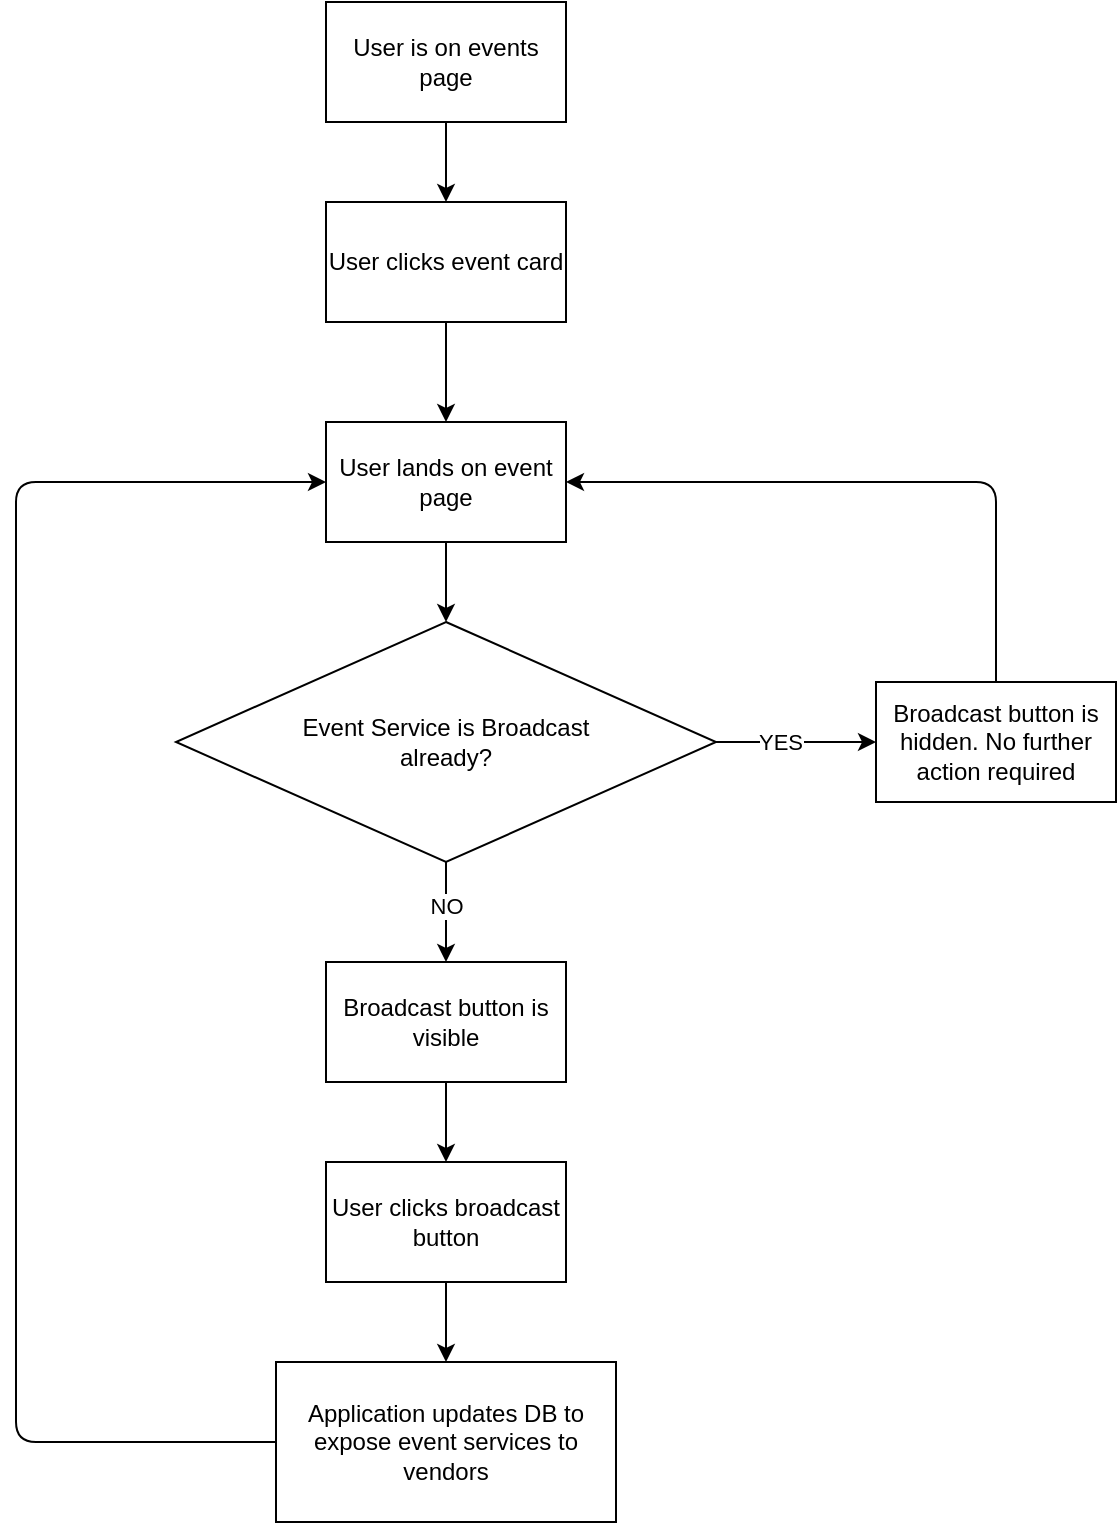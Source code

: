 <mxfile>
    <diagram id="frccWiTfm2WbP08c37jJ" name="Page-1">
        <mxGraphModel dx="2374" dy="790" grid="1" gridSize="10" guides="1" tooltips="1" connect="1" arrows="1" fold="1" page="0" pageScale="1" pageWidth="1169" pageHeight="827" math="0" shadow="0">
            <root>
                <mxCell id="0"/>
                <mxCell id="1" parent="0"/>
                <mxCell id="4" value="" style="edgeStyle=none;html=1;" parent="1" source="2" target="3" edge="1">
                    <mxGeometry relative="1" as="geometry"/>
                </mxCell>
                <mxCell id="2" value="User is on events page" style="rounded=0;whiteSpace=wrap;html=1;" parent="1" vertex="1">
                    <mxGeometry x="15" y="260" width="120" height="60" as="geometry"/>
                </mxCell>
                <mxCell id="6" value="" style="edgeStyle=none;html=1;" parent="1" source="3" target="5" edge="1">
                    <mxGeometry relative="1" as="geometry"/>
                </mxCell>
                <mxCell id="3" value="User clicks event card" style="whiteSpace=wrap;html=1;rounded=0;" parent="1" vertex="1">
                    <mxGeometry x="15" y="360" width="120" height="60" as="geometry"/>
                </mxCell>
                <mxCell id="13" value="" style="edgeStyle=none;html=1;" parent="1" source="5" target="12" edge="1">
                    <mxGeometry relative="1" as="geometry"/>
                </mxCell>
                <mxCell id="5" value="User lands on event page" style="whiteSpace=wrap;html=1;rounded=0;" parent="1" vertex="1">
                    <mxGeometry x="15" y="470" width="120" height="60" as="geometry"/>
                </mxCell>
                <mxCell id="17" value="" style="edgeStyle=none;html=1;" parent="1" source="12" target="16" edge="1">
                    <mxGeometry relative="1" as="geometry"/>
                </mxCell>
                <mxCell id="18" value="NO" style="edgeLabel;html=1;align=center;verticalAlign=middle;resizable=0;points=[];" parent="17" vertex="1" connectable="0">
                    <mxGeometry x="-0.136" relative="1" as="geometry">
                        <mxPoint as="offset"/>
                    </mxGeometry>
                </mxCell>
                <mxCell id="20" value="" style="edgeStyle=none;html=1;" parent="1" source="12" target="19" edge="1">
                    <mxGeometry relative="1" as="geometry"/>
                </mxCell>
                <mxCell id="21" value="YES" style="edgeLabel;html=1;align=center;verticalAlign=middle;resizable=0;points=[];" parent="20" vertex="1" connectable="0">
                    <mxGeometry x="0.29" y="-1" relative="1" as="geometry">
                        <mxPoint x="-20" y="-1" as="offset"/>
                    </mxGeometry>
                </mxCell>
                <mxCell id="12" value="Event Service is Broadcast&lt;br&gt;already?" style="rhombus;whiteSpace=wrap;html=1;rounded=0;" parent="1" vertex="1">
                    <mxGeometry x="-60" y="570" width="270" height="120" as="geometry"/>
                </mxCell>
                <mxCell id="60" value="" style="edgeStyle=none;html=1;" edge="1" parent="1" source="16" target="59">
                    <mxGeometry relative="1" as="geometry"/>
                </mxCell>
                <mxCell id="16" value="Broadcast button is visible" style="whiteSpace=wrap;html=1;rounded=0;" parent="1" vertex="1">
                    <mxGeometry x="15" y="740" width="120" height="60" as="geometry"/>
                </mxCell>
                <mxCell id="56" style="edgeStyle=none;html=1;entryX=1;entryY=0.5;entryDx=0;entryDy=0;" edge="1" parent="1" source="19" target="5">
                    <mxGeometry relative="1" as="geometry">
                        <Array as="points">
                            <mxPoint x="350" y="500"/>
                        </Array>
                    </mxGeometry>
                </mxCell>
                <mxCell id="19" value="Broadcast button is hidden. No further action required" style="whiteSpace=wrap;html=1;rounded=0;" parent="1" vertex="1">
                    <mxGeometry x="290" y="600" width="120" height="60" as="geometry"/>
                </mxCell>
                <mxCell id="62" value="" style="edgeStyle=none;html=1;" edge="1" parent="1" source="59" target="61">
                    <mxGeometry relative="1" as="geometry"/>
                </mxCell>
                <mxCell id="59" value="User clicks broadcast button" style="whiteSpace=wrap;html=1;rounded=0;" vertex="1" parent="1">
                    <mxGeometry x="15" y="840" width="120" height="60" as="geometry"/>
                </mxCell>
                <mxCell id="63" style="edgeStyle=none;html=1;entryX=0;entryY=0.5;entryDx=0;entryDy=0;" edge="1" parent="1" source="61" target="5">
                    <mxGeometry relative="1" as="geometry">
                        <Array as="points">
                            <mxPoint x="-140" y="980"/>
                            <mxPoint x="-140" y="500"/>
                        </Array>
                    </mxGeometry>
                </mxCell>
                <mxCell id="61" value="Application updates DB to expose event services to vendors" style="whiteSpace=wrap;html=1;rounded=0;" vertex="1" parent="1">
                    <mxGeometry x="-10" y="940" width="170" height="80" as="geometry"/>
                </mxCell>
            </root>
        </mxGraphModel>
    </diagram>
</mxfile>